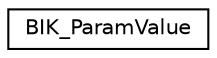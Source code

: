 digraph G
{
  edge [fontname="Helvetica",fontsize="10",labelfontname="Helvetica",labelfontsize="10"];
  node [fontname="Helvetica",fontsize="10",shape=record];
  rankdir=LR;
  Node1 [label="BIK_ParamValue",height=0.2,width=0.4,color="black", fillcolor="white", style="filled",URL="$d2/d48/structBIK__ParamValue.html"];
}
